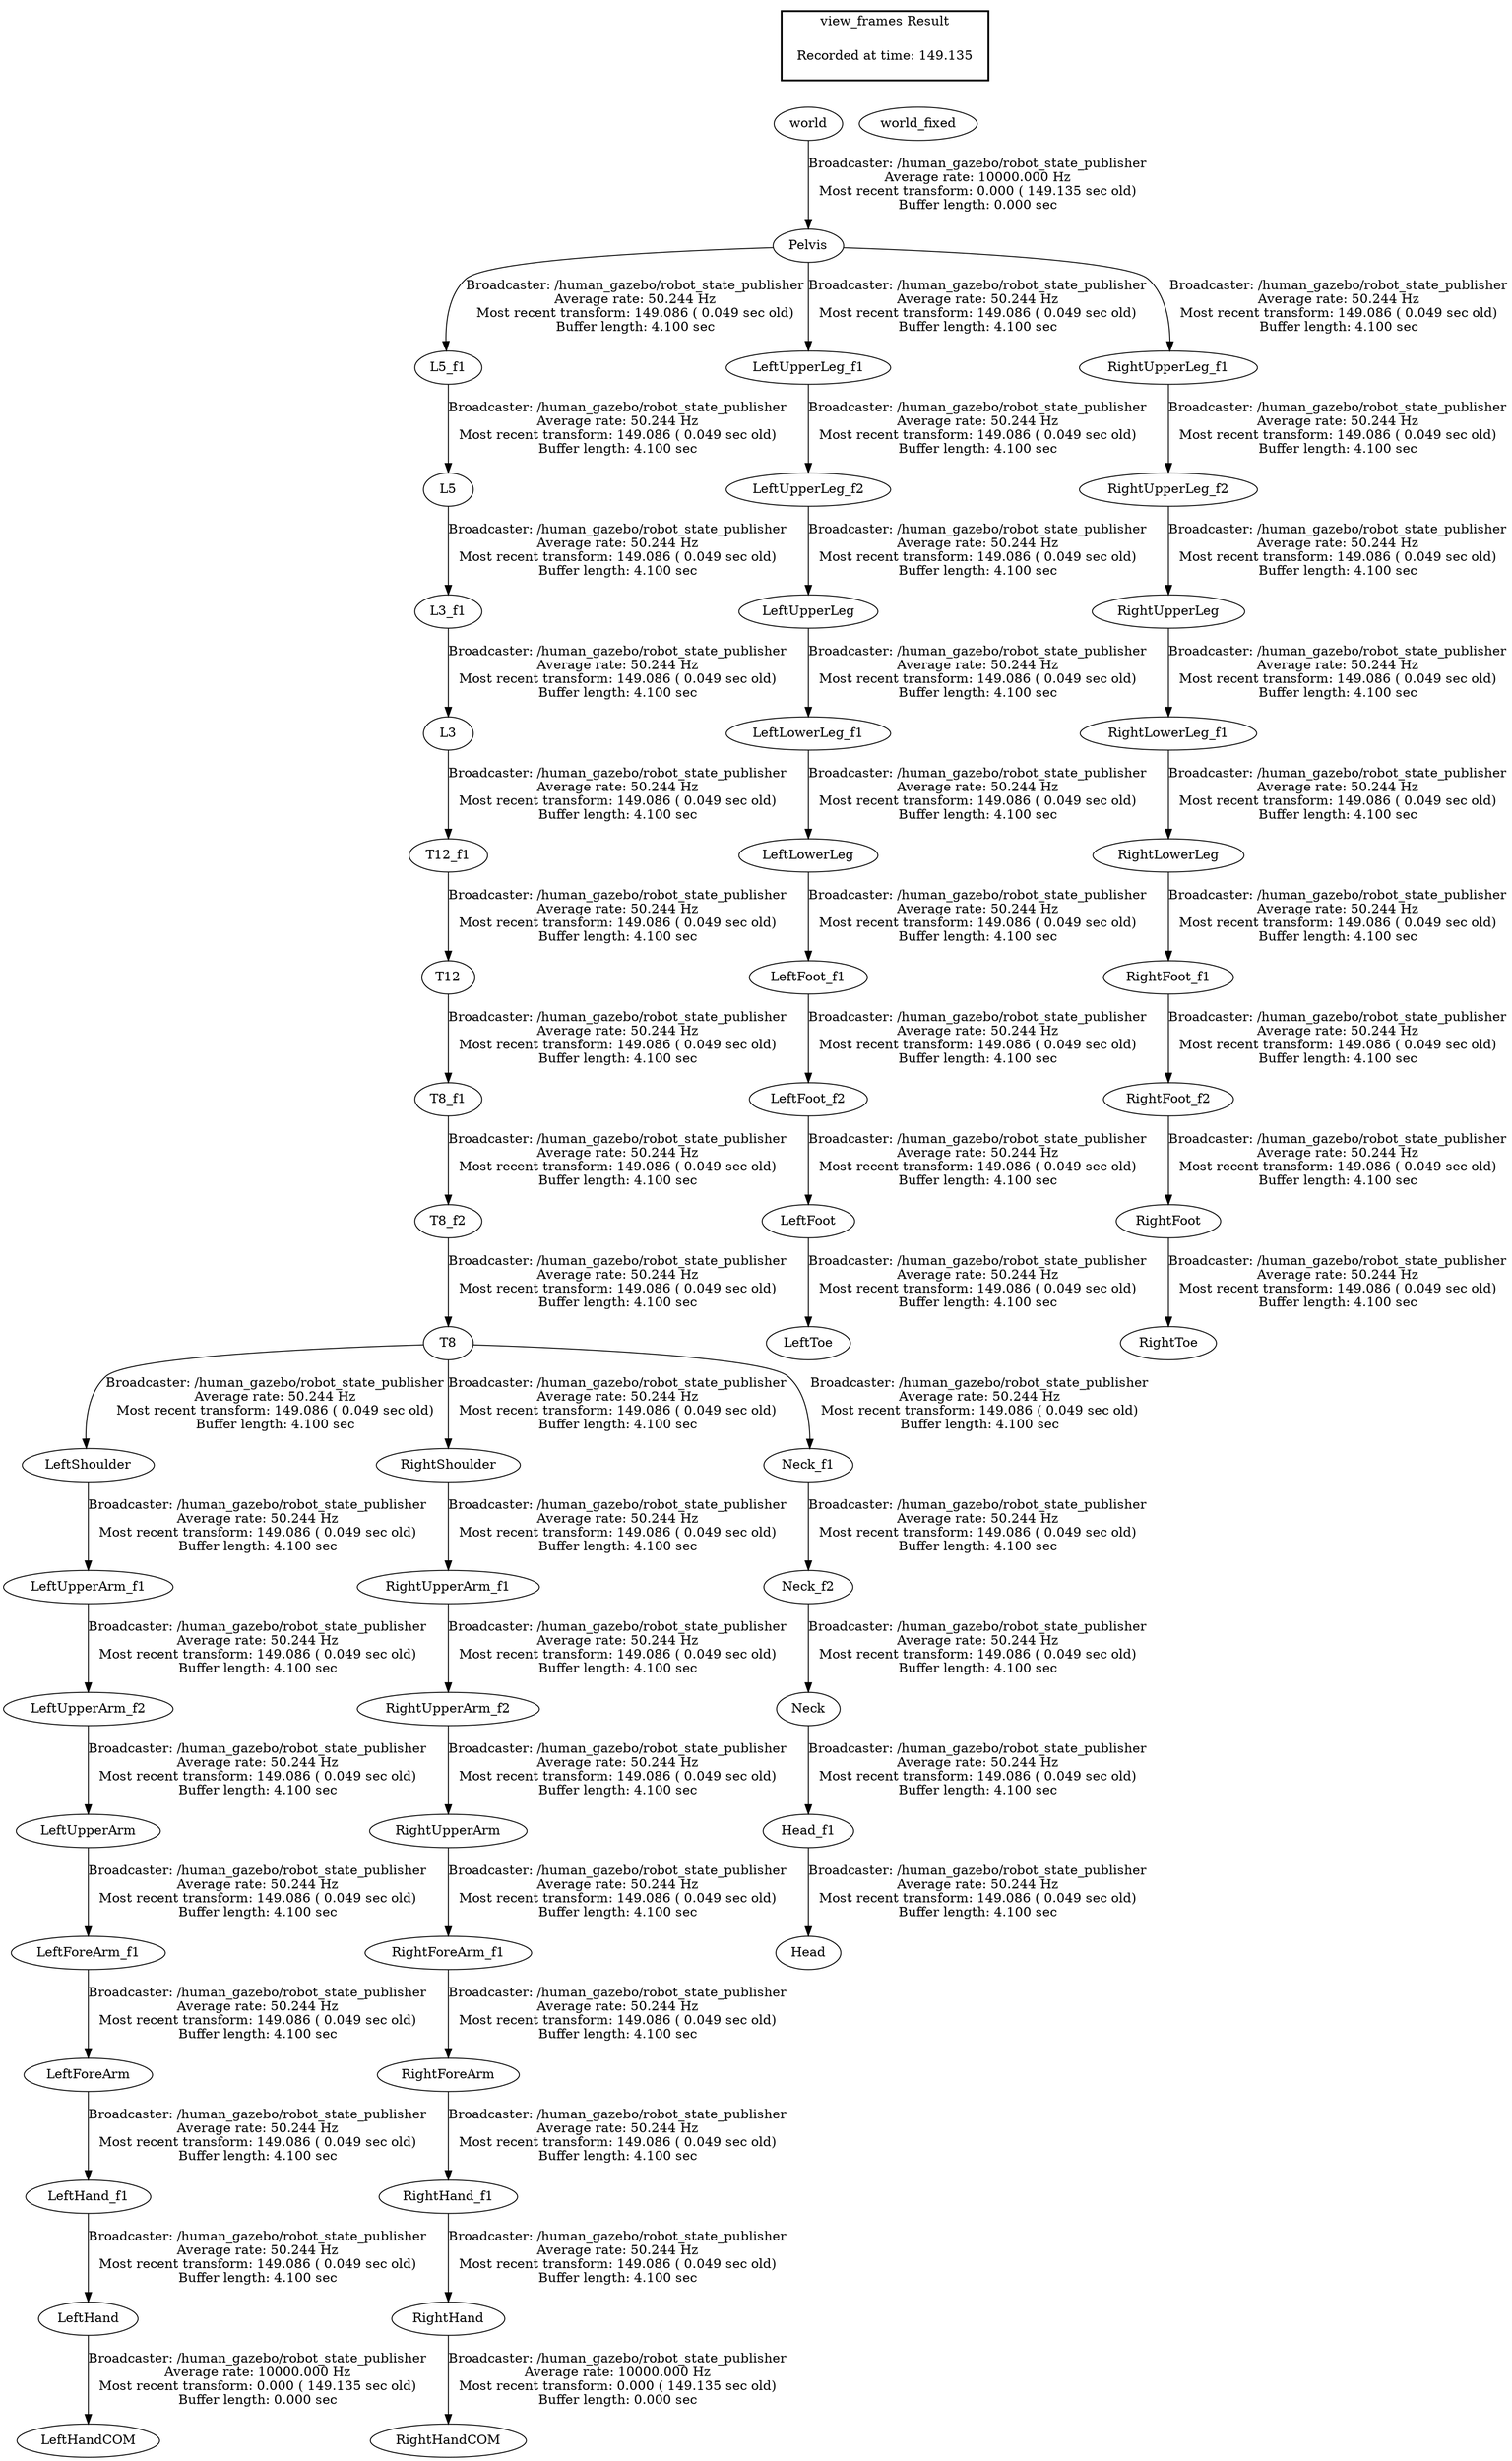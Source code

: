 digraph G {
"world" -> "Pelvis"[label="Broadcaster: /human_gazebo/robot_state_publisher\nAverage rate: 10000.000 Hz\nMost recent transform: 0.000 ( 149.135 sec old)\nBuffer length: 0.000 sec\n"];
"LeftHand" -> "LeftHandCOM"[label="Broadcaster: /human_gazebo/robot_state_publisher\nAverage rate: 10000.000 Hz\nMost recent transform: 0.000 ( 149.135 sec old)\nBuffer length: 0.000 sec\n"];
"LeftHand_f1" -> "LeftHand"[label="Broadcaster: /human_gazebo/robot_state_publisher\nAverage rate: 50.244 Hz\nMost recent transform: 149.086 ( 0.049 sec old)\nBuffer length: 4.100 sec\n"];
"RightHand" -> "RightHandCOM"[label="Broadcaster: /human_gazebo/robot_state_publisher\nAverage rate: 10000.000 Hz\nMost recent transform: 0.000 ( 149.135 sec old)\nBuffer length: 0.000 sec\n"];
"RightHand_f1" -> "RightHand"[label="Broadcaster: /human_gazebo/robot_state_publisher\nAverage rate: 50.244 Hz\nMost recent transform: 149.086 ( 0.049 sec old)\nBuffer length: 4.100 sec\n"];
"Neck" -> "Head_f1"[label="Broadcaster: /human_gazebo/robot_state_publisher\nAverage rate: 50.244 Hz\nMost recent transform: 149.086 ( 0.049 sec old)\nBuffer length: 4.100 sec\n"];
"Neck_f2" -> "Neck"[label="Broadcaster: /human_gazebo/robot_state_publisher\nAverage rate: 50.244 Hz\nMost recent transform: 149.086 ( 0.049 sec old)\nBuffer length: 4.100 sec\n"];
"Head_f1" -> "Head"[label="Broadcaster: /human_gazebo/robot_state_publisher\nAverage rate: 50.244 Hz\nMost recent transform: 149.086 ( 0.049 sec old)\nBuffer length: 4.100 sec\n"];
"L3" -> "T12_f1"[label="Broadcaster: /human_gazebo/robot_state_publisher\nAverage rate: 50.244 Hz\nMost recent transform: 149.086 ( 0.049 sec old)\nBuffer length: 4.100 sec\n"];
"L3_f1" -> "L3"[label="Broadcaster: /human_gazebo/robot_state_publisher\nAverage rate: 50.244 Hz\nMost recent transform: 149.086 ( 0.049 sec old)\nBuffer length: 4.100 sec\n"];
"T12_f1" -> "T12"[label="Broadcaster: /human_gazebo/robot_state_publisher\nAverage rate: 50.244 Hz\nMost recent transform: 149.086 ( 0.049 sec old)\nBuffer length: 4.100 sec\n"];
"L5" -> "L3_f1"[label="Broadcaster: /human_gazebo/robot_state_publisher\nAverage rate: 50.244 Hz\nMost recent transform: 149.086 ( 0.049 sec old)\nBuffer length: 4.100 sec\n"];
"L5_f1" -> "L5"[label="Broadcaster: /human_gazebo/robot_state_publisher\nAverage rate: 50.244 Hz\nMost recent transform: 149.086 ( 0.049 sec old)\nBuffer length: 4.100 sec\n"];
"Pelvis" -> "L5_f1"[label="Broadcaster: /human_gazebo/robot_state_publisher\nAverage rate: 50.244 Hz\nMost recent transform: 149.086 ( 0.049 sec old)\nBuffer length: 4.100 sec\n"];
"LeftLowerLeg" -> "LeftFoot_f1"[label="Broadcaster: /human_gazebo/robot_state_publisher\nAverage rate: 50.244 Hz\nMost recent transform: 149.086 ( 0.049 sec old)\nBuffer length: 4.100 sec\n"];
"LeftLowerLeg_f1" -> "LeftLowerLeg"[label="Broadcaster: /human_gazebo/robot_state_publisher\nAverage rate: 50.244 Hz\nMost recent transform: 149.086 ( 0.049 sec old)\nBuffer length: 4.100 sec\n"];
"LeftFoot_f1" -> "LeftFoot_f2"[label="Broadcaster: /human_gazebo/robot_state_publisher\nAverage rate: 50.244 Hz\nMost recent transform: 149.086 ( 0.049 sec old)\nBuffer length: 4.100 sec\n"];
"LeftFoot_f2" -> "LeftFoot"[label="Broadcaster: /human_gazebo/robot_state_publisher\nAverage rate: 50.244 Hz\nMost recent transform: 149.086 ( 0.049 sec old)\nBuffer length: 4.100 sec\n"];
"LeftFoot" -> "LeftToe"[label="Broadcaster: /human_gazebo/robot_state_publisher\nAverage rate: 50.244 Hz\nMost recent transform: 149.086 ( 0.049 sec old)\nBuffer length: 4.100 sec\n"];
"T8" -> "LeftShoulder"[label="Broadcaster: /human_gazebo/robot_state_publisher\nAverage rate: 50.244 Hz\nMost recent transform: 149.086 ( 0.049 sec old)\nBuffer length: 4.100 sec\n"];
"T8_f2" -> "T8"[label="Broadcaster: /human_gazebo/robot_state_publisher\nAverage rate: 50.244 Hz\nMost recent transform: 149.086 ( 0.049 sec old)\nBuffer length: 4.100 sec\n"];
"LeftUpperArm" -> "LeftForeArm_f1"[label="Broadcaster: /human_gazebo/robot_state_publisher\nAverage rate: 50.244 Hz\nMost recent transform: 149.086 ( 0.049 sec old)\nBuffer length: 4.100 sec\n"];
"LeftUpperArm_f2" -> "LeftUpperArm"[label="Broadcaster: /human_gazebo/robot_state_publisher\nAverage rate: 50.244 Hz\nMost recent transform: 149.086 ( 0.049 sec old)\nBuffer length: 4.100 sec\n"];
"LeftForeArm_f1" -> "LeftForeArm"[label="Broadcaster: /human_gazebo/robot_state_publisher\nAverage rate: 50.244 Hz\nMost recent transform: 149.086 ( 0.049 sec old)\nBuffer length: 4.100 sec\n"];
"Pelvis" -> "LeftUpperLeg_f1"[label="Broadcaster: /human_gazebo/robot_state_publisher\nAverage rate: 50.244 Hz\nMost recent transform: 149.086 ( 0.049 sec old)\nBuffer length: 4.100 sec\n"];
"LeftUpperLeg_f1" -> "LeftUpperLeg_f2"[label="Broadcaster: /human_gazebo/robot_state_publisher\nAverage rate: 50.244 Hz\nMost recent transform: 149.086 ( 0.049 sec old)\nBuffer length: 4.100 sec\n"];
"LeftUpperLeg_f2" -> "LeftUpperLeg"[label="Broadcaster: /human_gazebo/robot_state_publisher\nAverage rate: 50.244 Hz\nMost recent transform: 149.086 ( 0.049 sec old)\nBuffer length: 4.100 sec\n"];
"LeftUpperLeg" -> "LeftLowerLeg_f1"[label="Broadcaster: /human_gazebo/robot_state_publisher\nAverage rate: 50.244 Hz\nMost recent transform: 149.086 ( 0.049 sec old)\nBuffer length: 4.100 sec\n"];
"LeftShoulder" -> "LeftUpperArm_f1"[label="Broadcaster: /human_gazebo/robot_state_publisher\nAverage rate: 50.244 Hz\nMost recent transform: 149.086 ( 0.049 sec old)\nBuffer length: 4.100 sec\n"];
"LeftUpperArm_f1" -> "LeftUpperArm_f2"[label="Broadcaster: /human_gazebo/robot_state_publisher\nAverage rate: 50.244 Hz\nMost recent transform: 149.086 ( 0.049 sec old)\nBuffer length: 4.100 sec\n"];
"LeftForeArm" -> "LeftHand_f1"[label="Broadcaster: /human_gazebo/robot_state_publisher\nAverage rate: 50.244 Hz\nMost recent transform: 149.086 ( 0.049 sec old)\nBuffer length: 4.100 sec\n"];
"RightLowerLeg" -> "RightFoot_f1"[label="Broadcaster: /human_gazebo/robot_state_publisher\nAverage rate: 50.244 Hz\nMost recent transform: 149.086 ( 0.049 sec old)\nBuffer length: 4.100 sec\n"];
"RightLowerLeg_f1" -> "RightLowerLeg"[label="Broadcaster: /human_gazebo/robot_state_publisher\nAverage rate: 50.244 Hz\nMost recent transform: 149.086 ( 0.049 sec old)\nBuffer length: 4.100 sec\n"];
"RightFoot_f1" -> "RightFoot_f2"[label="Broadcaster: /human_gazebo/robot_state_publisher\nAverage rate: 50.244 Hz\nMost recent transform: 149.086 ( 0.049 sec old)\nBuffer length: 4.100 sec\n"];
"RightFoot_f2" -> "RightFoot"[label="Broadcaster: /human_gazebo/robot_state_publisher\nAverage rate: 50.244 Hz\nMost recent transform: 149.086 ( 0.049 sec old)\nBuffer length: 4.100 sec\n"];
"RightFoot" -> "RightToe"[label="Broadcaster: /human_gazebo/robot_state_publisher\nAverage rate: 50.244 Hz\nMost recent transform: 149.086 ( 0.049 sec old)\nBuffer length: 4.100 sec\n"];
"T8" -> "RightShoulder"[label="Broadcaster: /human_gazebo/robot_state_publisher\nAverage rate: 50.244 Hz\nMost recent transform: 149.086 ( 0.049 sec old)\nBuffer length: 4.100 sec\n"];
"RightUpperArm" -> "RightForeArm_f1"[label="Broadcaster: /human_gazebo/robot_state_publisher\nAverage rate: 50.244 Hz\nMost recent transform: 149.086 ( 0.049 sec old)\nBuffer length: 4.100 sec\n"];
"RightUpperArm_f2" -> "RightUpperArm"[label="Broadcaster: /human_gazebo/robot_state_publisher\nAverage rate: 50.244 Hz\nMost recent transform: 149.086 ( 0.049 sec old)\nBuffer length: 4.100 sec\n"];
"RightForeArm_f1" -> "RightForeArm"[label="Broadcaster: /human_gazebo/robot_state_publisher\nAverage rate: 50.244 Hz\nMost recent transform: 149.086 ( 0.049 sec old)\nBuffer length: 4.100 sec\n"];
"Pelvis" -> "RightUpperLeg_f1"[label="Broadcaster: /human_gazebo/robot_state_publisher\nAverage rate: 50.244 Hz\nMost recent transform: 149.086 ( 0.049 sec old)\nBuffer length: 4.100 sec\n"];
"RightUpperLeg_f1" -> "RightUpperLeg_f2"[label="Broadcaster: /human_gazebo/robot_state_publisher\nAverage rate: 50.244 Hz\nMost recent transform: 149.086 ( 0.049 sec old)\nBuffer length: 4.100 sec\n"];
"RightUpperLeg_f2" -> "RightUpperLeg"[label="Broadcaster: /human_gazebo/robot_state_publisher\nAverage rate: 50.244 Hz\nMost recent transform: 149.086 ( 0.049 sec old)\nBuffer length: 4.100 sec\n"];
"RightUpperLeg" -> "RightLowerLeg_f1"[label="Broadcaster: /human_gazebo/robot_state_publisher\nAverage rate: 50.244 Hz\nMost recent transform: 149.086 ( 0.049 sec old)\nBuffer length: 4.100 sec\n"];
"RightShoulder" -> "RightUpperArm_f1"[label="Broadcaster: /human_gazebo/robot_state_publisher\nAverage rate: 50.244 Hz\nMost recent transform: 149.086 ( 0.049 sec old)\nBuffer length: 4.100 sec\n"];
"RightUpperArm_f1" -> "RightUpperArm_f2"[label="Broadcaster: /human_gazebo/robot_state_publisher\nAverage rate: 50.244 Hz\nMost recent transform: 149.086 ( 0.049 sec old)\nBuffer length: 4.100 sec\n"];
"RightForeArm" -> "RightHand_f1"[label="Broadcaster: /human_gazebo/robot_state_publisher\nAverage rate: 50.244 Hz\nMost recent transform: 149.086 ( 0.049 sec old)\nBuffer length: 4.100 sec\n"];
"T8" -> "Neck_f1"[label="Broadcaster: /human_gazebo/robot_state_publisher\nAverage rate: 50.244 Hz\nMost recent transform: 149.086 ( 0.049 sec old)\nBuffer length: 4.100 sec\n"];
"Neck_f1" -> "Neck_f2"[label="Broadcaster: /human_gazebo/robot_state_publisher\nAverage rate: 50.244 Hz\nMost recent transform: 149.086 ( 0.049 sec old)\nBuffer length: 4.100 sec\n"];
"T12" -> "T8_f1"[label="Broadcaster: /human_gazebo/robot_state_publisher\nAverage rate: 50.244 Hz\nMost recent transform: 149.086 ( 0.049 sec old)\nBuffer length: 4.100 sec\n"];
"T8_f1" -> "T8_f2"[label="Broadcaster: /human_gazebo/robot_state_publisher\nAverage rate: 50.244 Hz\nMost recent transform: 149.086 ( 0.049 sec old)\nBuffer length: 4.100 sec\n"];
edge [style=invis];
 subgraph cluster_legend { style=bold; color=black; label ="view_frames Result";
"Recorded at time: 149.135"[ shape=plaintext ] ;
 }->"world_fixed";
edge [style=invis];
 subgraph cluster_legend { style=bold; color=black; label ="view_frames Result";
"Recorded at time: 149.135"[ shape=plaintext ] ;
 }->"world";
}